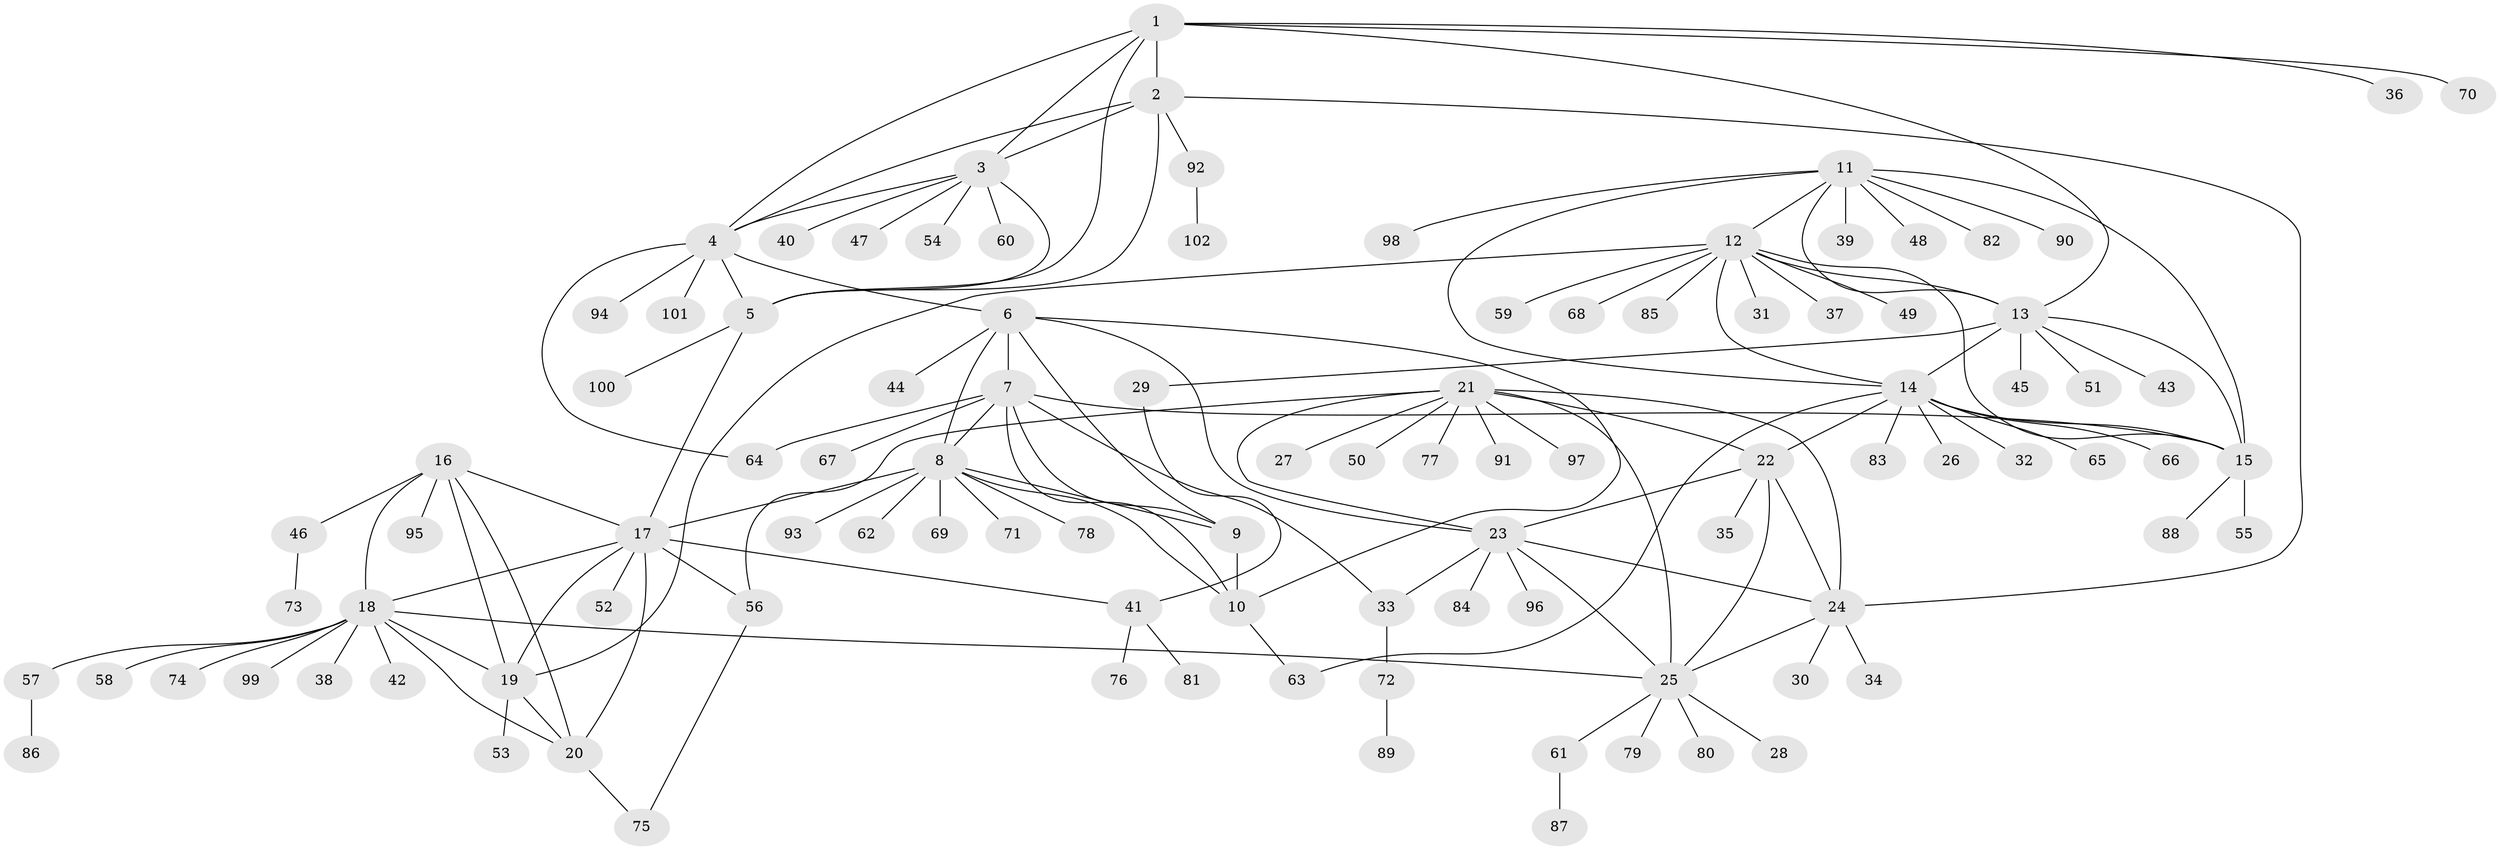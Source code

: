 // Generated by graph-tools (version 1.1) at 2025/26/03/09/25 03:26:46]
// undirected, 102 vertices, 143 edges
graph export_dot {
graph [start="1"]
  node [color=gray90,style=filled];
  1;
  2;
  3;
  4;
  5;
  6;
  7;
  8;
  9;
  10;
  11;
  12;
  13;
  14;
  15;
  16;
  17;
  18;
  19;
  20;
  21;
  22;
  23;
  24;
  25;
  26;
  27;
  28;
  29;
  30;
  31;
  32;
  33;
  34;
  35;
  36;
  37;
  38;
  39;
  40;
  41;
  42;
  43;
  44;
  45;
  46;
  47;
  48;
  49;
  50;
  51;
  52;
  53;
  54;
  55;
  56;
  57;
  58;
  59;
  60;
  61;
  62;
  63;
  64;
  65;
  66;
  67;
  68;
  69;
  70;
  71;
  72;
  73;
  74;
  75;
  76;
  77;
  78;
  79;
  80;
  81;
  82;
  83;
  84;
  85;
  86;
  87;
  88;
  89;
  90;
  91;
  92;
  93;
  94;
  95;
  96;
  97;
  98;
  99;
  100;
  101;
  102;
  1 -- 2;
  1 -- 3;
  1 -- 4;
  1 -- 5;
  1 -- 13;
  1 -- 36;
  1 -- 70;
  2 -- 3;
  2 -- 4;
  2 -- 5;
  2 -- 24;
  2 -- 92;
  3 -- 4;
  3 -- 5;
  3 -- 40;
  3 -- 47;
  3 -- 54;
  3 -- 60;
  4 -- 5;
  4 -- 6;
  4 -- 64;
  4 -- 94;
  4 -- 101;
  5 -- 17;
  5 -- 100;
  6 -- 7;
  6 -- 8;
  6 -- 9;
  6 -- 10;
  6 -- 23;
  6 -- 44;
  7 -- 8;
  7 -- 9;
  7 -- 10;
  7 -- 15;
  7 -- 33;
  7 -- 64;
  7 -- 67;
  8 -- 9;
  8 -- 10;
  8 -- 17;
  8 -- 62;
  8 -- 69;
  8 -- 71;
  8 -- 78;
  8 -- 93;
  9 -- 10;
  10 -- 63;
  11 -- 12;
  11 -- 13;
  11 -- 14;
  11 -- 15;
  11 -- 39;
  11 -- 48;
  11 -- 82;
  11 -- 90;
  11 -- 98;
  12 -- 13;
  12 -- 14;
  12 -- 15;
  12 -- 19;
  12 -- 31;
  12 -- 37;
  12 -- 49;
  12 -- 59;
  12 -- 68;
  12 -- 85;
  13 -- 14;
  13 -- 15;
  13 -- 29;
  13 -- 43;
  13 -- 45;
  13 -- 51;
  14 -- 15;
  14 -- 22;
  14 -- 26;
  14 -- 32;
  14 -- 63;
  14 -- 65;
  14 -- 66;
  14 -- 83;
  15 -- 55;
  15 -- 88;
  16 -- 17;
  16 -- 18;
  16 -- 19;
  16 -- 20;
  16 -- 46;
  16 -- 95;
  17 -- 18;
  17 -- 19;
  17 -- 20;
  17 -- 41;
  17 -- 52;
  17 -- 56;
  18 -- 19;
  18 -- 20;
  18 -- 25;
  18 -- 38;
  18 -- 42;
  18 -- 57;
  18 -- 58;
  18 -- 74;
  18 -- 99;
  19 -- 20;
  19 -- 53;
  20 -- 75;
  21 -- 22;
  21 -- 23;
  21 -- 24;
  21 -- 25;
  21 -- 27;
  21 -- 50;
  21 -- 56;
  21 -- 77;
  21 -- 91;
  21 -- 97;
  22 -- 23;
  22 -- 24;
  22 -- 25;
  22 -- 35;
  23 -- 24;
  23 -- 25;
  23 -- 33;
  23 -- 84;
  23 -- 96;
  24 -- 25;
  24 -- 30;
  24 -- 34;
  25 -- 28;
  25 -- 61;
  25 -- 79;
  25 -- 80;
  29 -- 41;
  33 -- 72;
  41 -- 76;
  41 -- 81;
  46 -- 73;
  56 -- 75;
  57 -- 86;
  61 -- 87;
  72 -- 89;
  92 -- 102;
}

